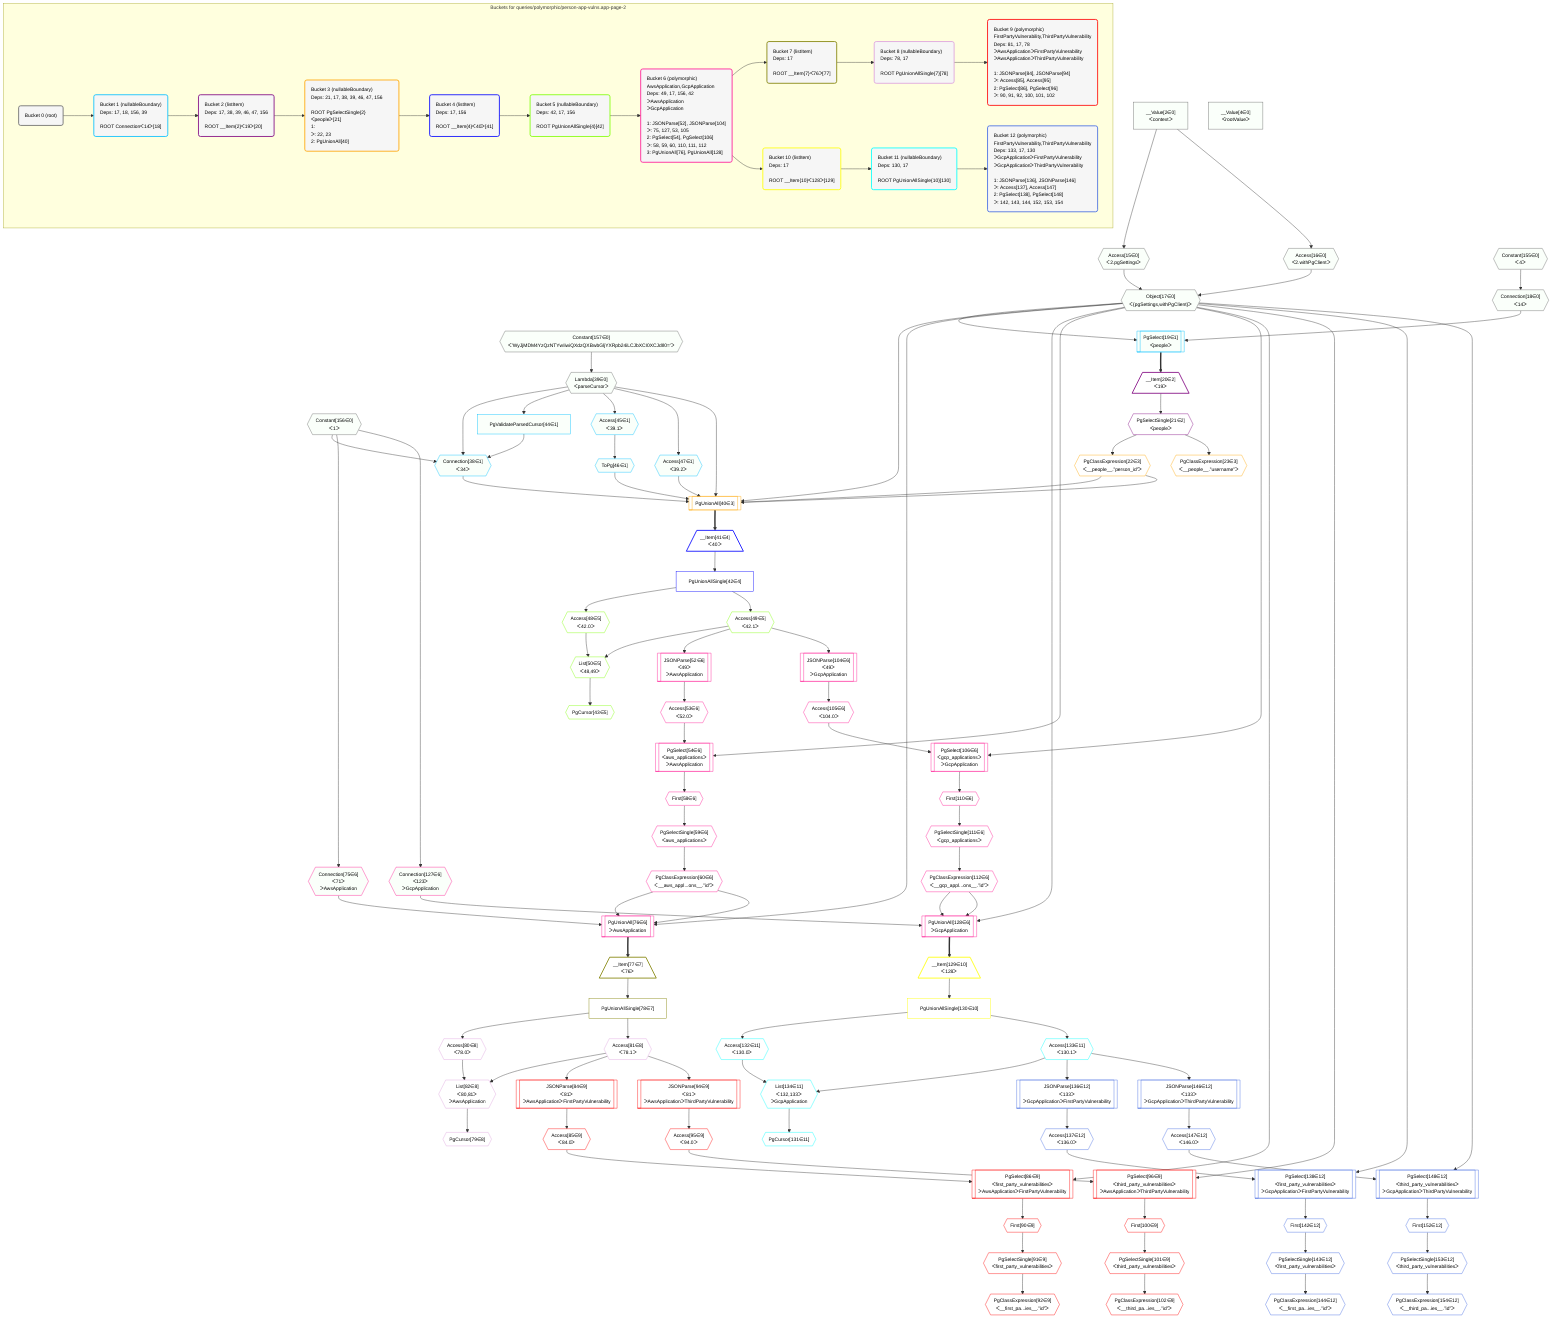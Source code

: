 %%{init: {'themeVariables': { 'fontSize': '12px'}}}%%
graph TD
    classDef path fill:#eee,stroke:#000,color:#000
    classDef plan fill:#fff,stroke-width:1px,color:#000
    classDef itemplan fill:#fff,stroke-width:2px,color:#000
    classDef unbatchedplan fill:#dff,stroke-width:1px,color:#000
    classDef sideeffectplan fill:#fcc,stroke-width:2px,color:#000
    classDef bucket fill:#f6f6f6,color:#000,stroke-width:2px,text-align:left


    %% plan dependencies
    Object17{{"Object[17∈0]<br />ᐸ{pgSettings,withPgClient}ᐳ"}}:::plan
    Access15{{"Access[15∈0]<br />ᐸ2.pgSettingsᐳ"}}:::plan
    Access16{{"Access[16∈0]<br />ᐸ2.withPgClientᐳ"}}:::plan
    Access15 & Access16 --> Object17
    __Value2["__Value[2∈0]<br />ᐸcontextᐳ"]:::plan
    __Value2 --> Access15
    __Value2 --> Access16
    Connection18{{"Connection[18∈0]<br />ᐸ14ᐳ"}}:::plan
    Constant155{{"Constant[155∈0]<br />ᐸ4ᐳ"}}:::plan
    Constant155 --> Connection18
    Lambda39{{"Lambda[39∈0]<br />ᐸparseCursorᐳ"}}:::plan
    Constant157{{"Constant[157∈0]<br />ᐸ'WyJjMDM4YzQzNTYwIiwiQXdzQXBwbGljYXRpb24iLCJbXCI0XCJdIl0='ᐳ"}}:::plan
    Constant157 --> Lambda39
    __Value4["__Value[4∈0]<br />ᐸrootValueᐳ"]:::plan
    Constant156{{"Constant[156∈0]<br />ᐸ1ᐳ"}}:::plan
    Connection38{{"Connection[38∈1]<br />ᐸ34ᐳ"}}:::plan
    PgValidateParsedCursor44["PgValidateParsedCursor[44∈1]"]:::plan
    Constant156 & Lambda39 & PgValidateParsedCursor44 --> Connection38
    PgSelect19[["PgSelect[19∈1]<br />ᐸpeopleᐳ"]]:::plan
    Object17 & Connection18 --> PgSelect19
    Lambda39 --> PgValidateParsedCursor44
    Access45{{"Access[45∈1]<br />ᐸ39.1ᐳ"}}:::plan
    Lambda39 --> Access45
    ToPg46{{"ToPg[46∈1]"}}:::plan
    Access45 --> ToPg46
    Access47{{"Access[47∈1]<br />ᐸ39.2ᐳ"}}:::plan
    Lambda39 --> Access47
    __Item20[/"__Item[20∈2]<br />ᐸ19ᐳ"\]:::itemplan
    PgSelect19 ==> __Item20
    PgSelectSingle21{{"PgSelectSingle[21∈2]<br />ᐸpeopleᐳ"}}:::plan
    __Item20 --> PgSelectSingle21
    PgUnionAll40[["PgUnionAll[40∈3]"]]:::plan
    PgClassExpression22{{"PgClassExpression[22∈3]<br />ᐸ__people__.”person_id”ᐳ"}}:::plan
    Object17 & PgClassExpression22 & PgClassExpression22 & Connection38 & Lambda39 & ToPg46 & Access47 --> PgUnionAll40
    PgSelectSingle21 --> PgClassExpression22
    PgClassExpression23{{"PgClassExpression[23∈3]<br />ᐸ__people__.”username”ᐳ"}}:::plan
    PgSelectSingle21 --> PgClassExpression23
    __Item41[/"__Item[41∈4]<br />ᐸ40ᐳ"\]:::itemplan
    PgUnionAll40 ==> __Item41
    PgUnionAllSingle42["PgUnionAllSingle[42∈4]"]:::plan
    __Item41 --> PgUnionAllSingle42
    List50{{"List[50∈5]<br />ᐸ48,49ᐳ"}}:::plan
    Access48{{"Access[48∈5]<br />ᐸ42.0ᐳ"}}:::plan
    Access49{{"Access[49∈5]<br />ᐸ42.1ᐳ"}}:::plan
    Access48 & Access49 --> List50
    PgCursor43{{"PgCursor[43∈5]"}}:::plan
    List50 --> PgCursor43
    PgUnionAllSingle42 --> Access48
    PgUnionAllSingle42 --> Access49
    PgUnionAll76[["PgUnionAll[76∈6]<br />ᐳAwsApplication"]]:::plan
    PgClassExpression60{{"PgClassExpression[60∈6]<br />ᐸ__aws_appl...ons__.”id”ᐳ"}}:::plan
    Connection75{{"Connection[75∈6]<br />ᐸ71ᐳ<br />ᐳAwsApplication"}}:::plan
    Object17 & PgClassExpression60 & PgClassExpression60 & Connection75 --> PgUnionAll76
    PgUnionAll128[["PgUnionAll[128∈6]<br />ᐳGcpApplication"]]:::plan
    PgClassExpression112{{"PgClassExpression[112∈6]<br />ᐸ__gcp_appl...ons__.”id”ᐳ"}}:::plan
    Connection127{{"Connection[127∈6]<br />ᐸ123ᐳ<br />ᐳGcpApplication"}}:::plan
    Object17 & PgClassExpression112 & PgClassExpression112 & Connection127 --> PgUnionAll128
    PgSelect54[["PgSelect[54∈6]<br />ᐸaws_applicationsᐳ<br />ᐳAwsApplication"]]:::plan
    Access53{{"Access[53∈6]<br />ᐸ52.0ᐳ"}}:::plan
    Object17 & Access53 --> PgSelect54
    PgSelect106[["PgSelect[106∈6]<br />ᐸgcp_applicationsᐳ<br />ᐳGcpApplication"]]:::plan
    Access105{{"Access[105∈6]<br />ᐸ104.0ᐳ"}}:::plan
    Object17 & Access105 --> PgSelect106
    JSONParse52[["JSONParse[52∈6]<br />ᐸ49ᐳ<br />ᐳAwsApplication"]]:::plan
    Access49 --> JSONParse52
    JSONParse52 --> Access53
    First58{{"First[58∈6]"}}:::plan
    PgSelect54 --> First58
    PgSelectSingle59{{"PgSelectSingle[59∈6]<br />ᐸaws_applicationsᐳ"}}:::plan
    First58 --> PgSelectSingle59
    PgSelectSingle59 --> PgClassExpression60
    Constant156 --> Connection75
    JSONParse104[["JSONParse[104∈6]<br />ᐸ49ᐳ<br />ᐳGcpApplication"]]:::plan
    Access49 --> JSONParse104
    JSONParse104 --> Access105
    First110{{"First[110∈6]"}}:::plan
    PgSelect106 --> First110
    PgSelectSingle111{{"PgSelectSingle[111∈6]<br />ᐸgcp_applicationsᐳ"}}:::plan
    First110 --> PgSelectSingle111
    PgSelectSingle111 --> PgClassExpression112
    Constant156 --> Connection127
    __Item77[/"__Item[77∈7]<br />ᐸ76ᐳ"\]:::itemplan
    PgUnionAll76 ==> __Item77
    PgUnionAllSingle78["PgUnionAllSingle[78∈7]"]:::plan
    __Item77 --> PgUnionAllSingle78
    List82{{"List[82∈8]<br />ᐸ80,81ᐳ<br />ᐳAwsApplication"}}:::plan
    Access80{{"Access[80∈8]<br />ᐸ78.0ᐳ"}}:::plan
    Access81{{"Access[81∈8]<br />ᐸ78.1ᐳ"}}:::plan
    Access80 & Access81 --> List82
    PgCursor79{{"PgCursor[79∈8]"}}:::plan
    List82 --> PgCursor79
    PgUnionAllSingle78 --> Access80
    PgUnionAllSingle78 --> Access81
    PgSelect86[["PgSelect[86∈9]<br />ᐸfirst_party_vulnerabilitiesᐳ<br />ᐳAwsApplicationᐳFirstPartyVulnerability"]]:::plan
    Access85{{"Access[85∈9]<br />ᐸ84.0ᐳ"}}:::plan
    Object17 & Access85 --> PgSelect86
    PgSelect96[["PgSelect[96∈9]<br />ᐸthird_party_vulnerabilitiesᐳ<br />ᐳAwsApplicationᐳThirdPartyVulnerability"]]:::plan
    Access95{{"Access[95∈9]<br />ᐸ94.0ᐳ"}}:::plan
    Object17 & Access95 --> PgSelect96
    JSONParse84[["JSONParse[84∈9]<br />ᐸ81ᐳ<br />ᐳAwsApplicationᐳFirstPartyVulnerability"]]:::plan
    Access81 --> JSONParse84
    JSONParse84 --> Access85
    First90{{"First[90∈9]"}}:::plan
    PgSelect86 --> First90
    PgSelectSingle91{{"PgSelectSingle[91∈9]<br />ᐸfirst_party_vulnerabilitiesᐳ"}}:::plan
    First90 --> PgSelectSingle91
    PgClassExpression92{{"PgClassExpression[92∈9]<br />ᐸ__first_pa...ies__.”id”ᐳ"}}:::plan
    PgSelectSingle91 --> PgClassExpression92
    JSONParse94[["JSONParse[94∈9]<br />ᐸ81ᐳ<br />ᐳAwsApplicationᐳThirdPartyVulnerability"]]:::plan
    Access81 --> JSONParse94
    JSONParse94 --> Access95
    First100{{"First[100∈9]"}}:::plan
    PgSelect96 --> First100
    PgSelectSingle101{{"PgSelectSingle[101∈9]<br />ᐸthird_party_vulnerabilitiesᐳ"}}:::plan
    First100 --> PgSelectSingle101
    PgClassExpression102{{"PgClassExpression[102∈9]<br />ᐸ__third_pa...ies__.”id”ᐳ"}}:::plan
    PgSelectSingle101 --> PgClassExpression102
    __Item129[/"__Item[129∈10]<br />ᐸ128ᐳ"\]:::itemplan
    PgUnionAll128 ==> __Item129
    PgUnionAllSingle130["PgUnionAllSingle[130∈10]"]:::plan
    __Item129 --> PgUnionAllSingle130
    List134{{"List[134∈11]<br />ᐸ132,133ᐳ<br />ᐳGcpApplication"}}:::plan
    Access132{{"Access[132∈11]<br />ᐸ130.0ᐳ"}}:::plan
    Access133{{"Access[133∈11]<br />ᐸ130.1ᐳ"}}:::plan
    Access132 & Access133 --> List134
    PgCursor131{{"PgCursor[131∈11]"}}:::plan
    List134 --> PgCursor131
    PgUnionAllSingle130 --> Access132
    PgUnionAllSingle130 --> Access133
    PgSelect138[["PgSelect[138∈12]<br />ᐸfirst_party_vulnerabilitiesᐳ<br />ᐳGcpApplicationᐳFirstPartyVulnerability"]]:::plan
    Access137{{"Access[137∈12]<br />ᐸ136.0ᐳ"}}:::plan
    Object17 & Access137 --> PgSelect138
    PgSelect148[["PgSelect[148∈12]<br />ᐸthird_party_vulnerabilitiesᐳ<br />ᐳGcpApplicationᐳThirdPartyVulnerability"]]:::plan
    Access147{{"Access[147∈12]<br />ᐸ146.0ᐳ"}}:::plan
    Object17 & Access147 --> PgSelect148
    JSONParse136[["JSONParse[136∈12]<br />ᐸ133ᐳ<br />ᐳGcpApplicationᐳFirstPartyVulnerability"]]:::plan
    Access133 --> JSONParse136
    JSONParse136 --> Access137
    First142{{"First[142∈12]"}}:::plan
    PgSelect138 --> First142
    PgSelectSingle143{{"PgSelectSingle[143∈12]<br />ᐸfirst_party_vulnerabilitiesᐳ"}}:::plan
    First142 --> PgSelectSingle143
    PgClassExpression144{{"PgClassExpression[144∈12]<br />ᐸ__first_pa...ies__.”id”ᐳ"}}:::plan
    PgSelectSingle143 --> PgClassExpression144
    JSONParse146[["JSONParse[146∈12]<br />ᐸ133ᐳ<br />ᐳGcpApplicationᐳThirdPartyVulnerability"]]:::plan
    Access133 --> JSONParse146
    JSONParse146 --> Access147
    First152{{"First[152∈12]"}}:::plan
    PgSelect148 --> First152
    PgSelectSingle153{{"PgSelectSingle[153∈12]<br />ᐸthird_party_vulnerabilitiesᐳ"}}:::plan
    First152 --> PgSelectSingle153
    PgClassExpression154{{"PgClassExpression[154∈12]<br />ᐸ__third_pa...ies__.”id”ᐳ"}}:::plan
    PgSelectSingle153 --> PgClassExpression154

    %% define steps

    subgraph "Buckets for queries/polymorphic/person-app-vulns.app-page-2"
    Bucket0("Bucket 0 (root)"):::bucket
    classDef bucket0 stroke:#696969
    class Bucket0,__Value2,__Value4,Access15,Access16,Object17,Connection18,Lambda39,Constant155,Constant156,Constant157 bucket0
    Bucket1("Bucket 1 (nullableBoundary)<br />Deps: 17, 18, 156, 39<br /><br />ROOT Connectionᐸ14ᐳ[18]"):::bucket
    classDef bucket1 stroke:#00bfff
    class Bucket1,PgSelect19,Connection38,PgValidateParsedCursor44,Access45,ToPg46,Access47 bucket1
    Bucket2("Bucket 2 (listItem)<br />Deps: 17, 38, 39, 46, 47, 156<br /><br />ROOT __Item{2}ᐸ19ᐳ[20]"):::bucket
    classDef bucket2 stroke:#7f007f
    class Bucket2,__Item20,PgSelectSingle21 bucket2
    Bucket3("Bucket 3 (nullableBoundary)<br />Deps: 21, 17, 38, 39, 46, 47, 156<br /><br />ROOT PgSelectSingle{2}ᐸpeopleᐳ[21]<br />1: <br />ᐳ: 22, 23<br />2: PgUnionAll[40]"):::bucket
    classDef bucket3 stroke:#ffa500
    class Bucket3,PgClassExpression22,PgClassExpression23,PgUnionAll40 bucket3
    Bucket4("Bucket 4 (listItem)<br />Deps: 17, 156<br /><br />ROOT __Item{4}ᐸ40ᐳ[41]"):::bucket
    classDef bucket4 stroke:#0000ff
    class Bucket4,__Item41,PgUnionAllSingle42 bucket4
    Bucket5("Bucket 5 (nullableBoundary)<br />Deps: 42, 17, 156<br /><br />ROOT PgUnionAllSingle{4}[42]"):::bucket
    classDef bucket5 stroke:#7fff00
    class Bucket5,PgCursor43,Access48,Access49,List50 bucket5
    Bucket6("Bucket 6 (polymorphic)<br />AwsApplication,GcpApplication<br />Deps: 49, 17, 156, 42<br />ᐳAwsApplication<br />ᐳGcpApplication<br /><br />1: JSONParse[52], JSONParse[104]<br />ᐳ: 75, 127, 53, 105<br />2: PgSelect[54], PgSelect[106]<br />ᐳ: 58, 59, 60, 110, 111, 112<br />3: PgUnionAll[76], PgUnionAll[128]"):::bucket
    classDef bucket6 stroke:#ff1493
    class Bucket6,JSONParse52,Access53,PgSelect54,First58,PgSelectSingle59,PgClassExpression60,Connection75,PgUnionAll76,JSONParse104,Access105,PgSelect106,First110,PgSelectSingle111,PgClassExpression112,Connection127,PgUnionAll128 bucket6
    Bucket7("Bucket 7 (listItem)<br />Deps: 17<br /><br />ROOT __Item{7}ᐸ76ᐳ[77]"):::bucket
    classDef bucket7 stroke:#808000
    class Bucket7,__Item77,PgUnionAllSingle78 bucket7
    Bucket8("Bucket 8 (nullableBoundary)<br />Deps: 78, 17<br /><br />ROOT PgUnionAllSingle{7}[78]"):::bucket
    classDef bucket8 stroke:#dda0dd
    class Bucket8,PgCursor79,Access80,Access81,List82 bucket8
    Bucket9("Bucket 9 (polymorphic)<br />FirstPartyVulnerability,ThirdPartyVulnerability<br />Deps: 81, 17, 78<br />ᐳAwsApplicationᐳFirstPartyVulnerability<br />ᐳAwsApplicationᐳThirdPartyVulnerability<br /><br />1: JSONParse[84], JSONParse[94]<br />ᐳ: Access[85], Access[95]<br />2: PgSelect[86], PgSelect[96]<br />ᐳ: 90, 91, 92, 100, 101, 102"):::bucket
    classDef bucket9 stroke:#ff0000
    class Bucket9,JSONParse84,Access85,PgSelect86,First90,PgSelectSingle91,PgClassExpression92,JSONParse94,Access95,PgSelect96,First100,PgSelectSingle101,PgClassExpression102 bucket9
    Bucket10("Bucket 10 (listItem)<br />Deps: 17<br /><br />ROOT __Item{10}ᐸ128ᐳ[129]"):::bucket
    classDef bucket10 stroke:#ffff00
    class Bucket10,__Item129,PgUnionAllSingle130 bucket10
    Bucket11("Bucket 11 (nullableBoundary)<br />Deps: 130, 17<br /><br />ROOT PgUnionAllSingle{10}[130]"):::bucket
    classDef bucket11 stroke:#00ffff
    class Bucket11,PgCursor131,Access132,Access133,List134 bucket11
    Bucket12("Bucket 12 (polymorphic)<br />FirstPartyVulnerability,ThirdPartyVulnerability<br />Deps: 133, 17, 130<br />ᐳGcpApplicationᐳFirstPartyVulnerability<br />ᐳGcpApplicationᐳThirdPartyVulnerability<br /><br />1: JSONParse[136], JSONParse[146]<br />ᐳ: Access[137], Access[147]<br />2: PgSelect[138], PgSelect[148]<br />ᐳ: 142, 143, 144, 152, 153, 154"):::bucket
    classDef bucket12 stroke:#4169e1
    class Bucket12,JSONParse136,Access137,PgSelect138,First142,PgSelectSingle143,PgClassExpression144,JSONParse146,Access147,PgSelect148,First152,PgSelectSingle153,PgClassExpression154 bucket12
    Bucket0 --> Bucket1
    Bucket1 --> Bucket2
    Bucket2 --> Bucket3
    Bucket3 --> Bucket4
    Bucket4 --> Bucket5
    Bucket5 --> Bucket6
    Bucket6 --> Bucket7 & Bucket10
    Bucket7 --> Bucket8
    Bucket8 --> Bucket9
    Bucket10 --> Bucket11
    Bucket11 --> Bucket12
    classDef unary fill:#fafffa,borderWidth:8px
    class Object17,Access15,Access16,Connection18,Lambda39,__Value2,__Value4,Constant155,Constant156,Constant157,Connection38,PgSelect19,PgValidateParsedCursor44,Access45,ToPg46,Access47,Connection75,Connection127 unary
    end
